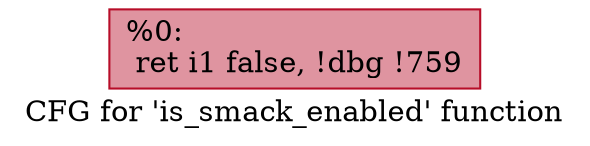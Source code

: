 digraph "CFG for 'is_smack_enabled' function" {
	label="CFG for 'is_smack_enabled' function";

	Node0x96eb70 [shape=record,color="#b70d28ff", style=filled, fillcolor="#b70d2870",label="{%0:\l  ret i1 false, !dbg !759\l}"];
}
